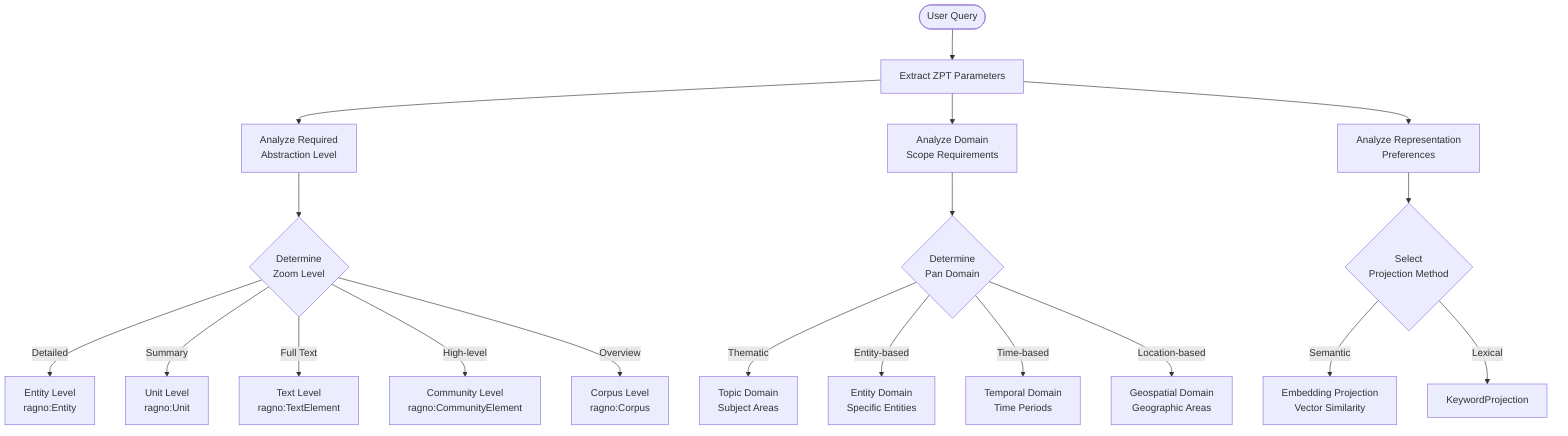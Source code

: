 flowchart TD
    Start([User Query]) --> ParseQuery[Extract ZPT Parameters]
    
    ParseQuery --> ZoomAnalysis[Analyze Required<br/>Abstraction Level]
    ParseQuery --> PanAnalysis[Analyze Domain<br/>Scope Requirements]
    ParseQuery --> TiltAnalysis[Analyze Representation<br/>Preferences]
    
    ZoomAnalysis --> ZoomLevel{Determine<br/>Zoom Level}
    ZoomLevel -->|Detailed| EntityLevel[Entity Level<br/>ragno:Entity]
    ZoomLevel -->|Summary| UnitLevel[Unit Level<br/>ragno:Unit]
    ZoomLevel -->|Full Text| TextLevel[Text Level<br/>ragno:TextElement]
    ZoomLevel -->|High-level| CommunityLevel[Community Level<br/>ragno:CommunityElement]
    ZoomLevel -->|Overview| CorpusLevel[Corpus Level<br/>ragno:Corpus]
    
    PanAnalysis --> PanScope{Determine<br/>Pan Domain}
    PanScope -->|Thematic| TopicDomain[Topic Domain<br/>Subject Areas]
    PanScope -->|Entity-based| EntityDomain[Entity Domain<br/>Specific Entities]
    PanScope -->|Time-based| TemporalDomain[Temporal Domain<br/>Time Periods]
    PanScope -->|Location-based| GeospatialDomain[Geospatial Domain<br/>Geographic Areas]
    
    TiltAnalysis --> TiltMethod{Select<br/>Projection Method}
    TiltMethod -->|Semantic| EmbeddingProjection[Embedding Projection<br/>Vector Similarity]
    TiltMethod -->|Lexical| KeywordProjection